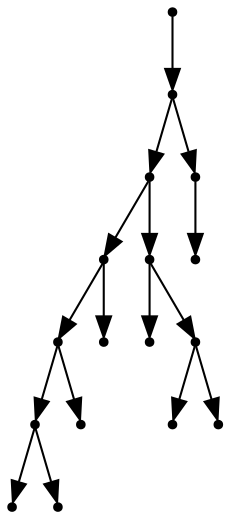 digraph {
  16 [shape=point];
  15 [shape=point];
  12 [shape=point];
  6 [shape=point];
  4 [shape=point];
  2 [shape=point];
  0 [shape=point];
  1 [shape=point];
  3 [shape=point];
  5 [shape=point];
  11 [shape=point];
  7 [shape=point];
  10 [shape=point];
  8 [shape=point];
  9 [shape=point];
  14 [shape=point];
  13 [shape=point];
16 -> 15;
15 -> 12;
12 -> 6;
6 -> 4;
4 -> 2;
2 -> 0;
2 -> 1;
4 -> 3;
6 -> 5;
12 -> 11;
11 -> 7;
11 -> 10;
10 -> 8;
10 -> 9;
15 -> 14;
14 -> 13;
}
